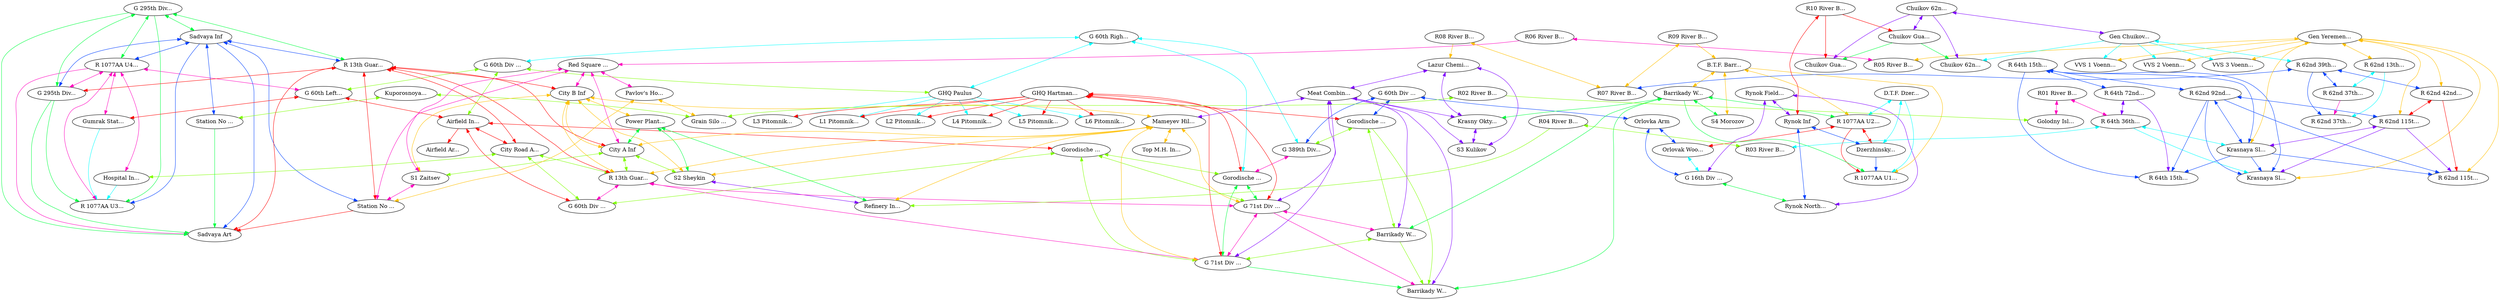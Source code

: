 graph x {
"S1 Zaitsev" [pos="0.402777777777778,-7.47222222222222",label="S1 Zaitsev"]
"S2 Sheykin" [pos="0.388888888888889,-2.04166666666667",label="S2 Sheykin"]
"S3 Kulikov" [pos="6.04166666666667,-6.91666666666667",label="S3 Kulikov"]
"S4 Morozov" [pos="8.27777777777778,-1.95833333333333",label="S4 Morozov"]
"Gumrak Station Inf" [pos="0.388888888888889,-2.5",label="Gumrak Stat..."]
"R 1077AA U3 AA Bat" [pos="0.291666666666667,-3.26388888888889",label="R 1077AA U3..."]
"R 1077AA U4 Inf" [pos="0.319444444444444,-3.94444444444444",label="R 1077AA U4..."]
"G 295th Div A Inf" [pos="0.555555555555556,-4.55555555555556",label="G 295th Div..."]
"G 295th Div B Inf" [pos="1.08333333333333,-4.76388888888889",label="G 295th Div..."]
"Sadvaya Art" [pos="0.375,-5.06944444444444",label="Sadvaya Art"]
"Sadvaya Inf" [pos="0.597222222222222,-5.58333333333333",label="Sadvaya Inf"]
"Hospital Inf" [pos="1.31944444444444,-3.88888888888889",label="Hospital In..."]
"GHQ Paulus" [pos="1.18055555555556,-1.98611111111111",label="GHQ Paulus"]
"G 60th Right Div Arm" [pos="2.08333333333333,-2.27777777777778",label="G 60th Righ..."]
"G 60th Left Div Arm" [pos="0.958333333333333,-3.20833333333333",label="G 60th Left..."]
"G 60th Div Rear Arm" [pos="1.54166666666667,-2.875",label="G 60th Div ..."]
"Gorodische Fields Arm" [pos="2.45833333333333,-2.80555555555556",label="Gorodische ..."]
"Airfield Inf" [pos="1.63888888888889,-3.43055555555556",label="Airfield In..."]
"Airfield Art" [pos="1.84722222222222,-3.72222222222222",label="Airfield Ar..."]
"Gorodische Fields East Arm" [pos="2.69444444444444,-3.54166666666667",label="Gorodische ..."]
"City Road Arm" [pos="1.70833333333333,-4.84722222222222",label="City Road A..."]
"G 60th Div Front Arm" [pos="2.34722222222222,-4.41666666666667",label="G 60th Div ..."]
"G 389th Div Inf" [pos="2.80555555555556,-1.97222222222222",label="G 389th Div..."]
"G 60th Div Inf" [pos="3.80555555555556,-1.98611111111111",label="G 60th Div ..."]
"GHQ Hartmann Inf" [pos="3.33333333333333,-2.80555555555556",label="GHQ Hartman..."]
"Gorodische Woods Inf" [pos="3.86111111111111,-2.36111111111111",label="Gorodische ..."]
"G 71st Div U1 Inf" [pos="3.40277777777778,-3.26388888888889",label="G 71st Div ..."]
"G 71st Div U2 Inf" [pos="3.875,-3.58333333333333",label="G 71st Div ..."]
"Barrikady Woods Inf" [pos="4.75,-2.90277777777778",label="Barrikady W..."]
"Barrikady Woods Art" [pos="4.36111111111111,-3.19444444444444",label="Barrikady W..."]
"Orlovka Arm" [pos="4.69444444444444,-1.97222222222222",label="Orlovka Arm"]
"G 16th Div Arm" [pos="6.06944444444444,-1.90277777777778",label="G 16th Div ..."]
"Orlovak Woods Arm" [pos="5.43055555555556,-2.27777777777778",label="Orlovak Woo..."]
"R 1077AA U1 AA Bat" [pos="5.79166666666667,-2.51388888888889",label="R 1077AA U1..."]
"R 1077AA U2 Inf" [pos="6.09722222222222,-2.80555555555556",label="R 1077AA U2..."]
"Rynok North Inf" [pos="7.51388888888889,-1.90277777777778",label="Rynok North..."]
"Rynok Fields Inf" [pos="7.02777777777778,-2.34722222222222",label="Rynok Field..."]
"Rynok Inf" [pos="8.27777777777778,-2.51388888888889",label="Rynok Inf"]
"Dzerzhinsky North Inf" [pos="7.08333333333333,-2.88888888888889",label="Dzerzhinsky..."]
"Station No 2 Inf" [pos="0.208333333333333,-5.98611111111111",label="Station No ..."]
"Kuporosnoya Inf" [pos="0.708333333333333,-7",label="Kuporosnoya..."]
"Grain Silo Inf" [pos="1.22222222222222,-6.58333333333333",label="Grain Silo ..."]
"R 13th Guards Rifle Div A Inf" [pos="1.27777777777778,-5.125",label="R 13th Guar..."]
"R 13th Guards Rifle Div B Inf" [pos="2.90277777777778,-4.05555555555556",label="R 13th Guar..."]
"Station No 1 Inf" [pos="1.59722222222222,-5.66666666666667",label="Station No ..."]
"City A Inf" [pos="2.56944444444444,-5.15277777777778",label="City A Inf"]
"City B Inf" [pos="2.77777777777778,-5.47222222222222",label="City B Inf"]
"Pavlov's House Inf" [pos="1.79166666666667,-6.38888888888889",label="Pavlov's Ho..."]
"Red Square Inf" [pos="2.66666666666667,-6.15277777777778",label="Red Square ..."]
"Power Plant Inf" [pos="3.45833333333333,-5.73611111111111",label="Power Plant..."]
"Refinery Inf" [pos="3.95833333333333,-5.125",label="Refinery In..."]
"Meat Combine Inf" [pos="4.44444444444444,-3.76388888888889",label="Meat Combin..."]
"Barrikady West Inf" [pos="5.33333333333333,-3.31944444444444",label="Barrikady W..."]
"Lazur Chemical Plant Inf" [pos="4.69444444444444,-4.36111111111111",label="Lazur Chemi..."]
"Krasny Oktyabr Inf" [pos="5.36111111111111,-4.18055555555556",label="Krasny Okty..."]
"B.T.F. Barrikady Tractor Factory Inf" [pos="6.04166666666667,-3.76388888888889",label="B.T.F. Barr..."]
"D.T.F. Dzerzhinsky Tyre Factory Inf" [pos="6.63888888888889,-3.20833333333333",label="D.T.F. Dzer..."]
"Mameyev Hill Inf" [pos="3.48611111111111,-4.77777777777778",label="Mameyev Hil..."]
"Top M.H. Inf" [pos="3.66666666666667,-4.34722222222222",label="Top M.H. In..."]
"Golodny Island" [pos="2.06944444444444,-7.47222222222222",label="Golodny Isl..."]
"Krasnaya Sloboda Inf" [pos="4.375,-6.875",label="Krasnaya Sl..."]
"Krasnaya Sloboda AA Bat" [pos="4.06944444444444,-7.11111111111111",label="Krasnaya Sl..."]
"R 64th 36th Div Inf" [pos="3.79166666666667,-7.65277777777778",label="R 64th 36th..."]
"R 64th 15th Div Inf" [pos="4.61111111111111,-7.375",label="R 64th 15th..."]
"R 64th 15th Div Art" [pos="4.58333333333333,-7.98611111111111",label="R 64th 15th..."]
"R 64th 72nd Div Inf" [pos="3.72222222222222,-8.01388888888889",label="R 64th 72nd..."]
"R 62nd 13th Div Inf" [pos="4.68055555555556,-6",label="R 62nd 13th..."]
"R 62nd 37th Div Inf" [pos="5.97222222222222,-5.09722222222222",label="R 62nd 37th..."]
"R 62nd 37th Div AA Bat" [pos="5.88888888888889,-5.5",label="R 62nd 37th..."]
"R 62nd 39th Div Inf" [pos="6.98611111111111,-5.15277777777778",label="R 62nd 39th..."]
"Gen Yeremenko Inf" [pos="5.80555555555556,-6.01388888888889",label="Gen Yeremen..."]
"R 62nd 42nd Div Inf" [pos="6.69444444444444,-5.56944444444444",label="R 62nd 42nd..."]
"R 62nd 115th Div Inf" [pos="5.54166666666667,-6.45833333333333",label="R 62nd 115t..."]
"R 62nd 115th Div Art" [pos="6.26388888888889,-6.45833333333333",label="R 62nd 115t..."]
"R 62nd 92nd Div Inf" [pos="5.55555555555556,-7",label="R 62nd 92nd..."]
"Chuikov Guards AA Bat" [pos="6.70833333333333,-4.04166666666667",label="Chuikov Gua..."]
"Chuikov Guards Inf" [pos="7.94444444444444,-3.5",label="Chuikov Gua..."]
"Chuikov 62nd Art" [pos="7.20833333333333,-4.36111111111111",label="Chuikov 62n..."]
"Chuikov 62nd Inf" [pos="8.06944444444444,-3.875",label="Chuikov 62n..."]
"Gen Chuikov Inf" [pos="8.30555555555556,-4.97222222222222",label="Gen Chuikov..."]
"R01 River Boat" [pos="2.86111111111111,-7.45833333333333",label="R01 River B..."]
"R02 River Boat" [pos="1.36111111111111,-7.375",label="R02 River B..."]
"R03 River Boat" [pos="3.19444444444444,-7.04166666666667",label="R03 River B..."]
"R04 River Boat" [pos="3.625,-6.23611111111111",label="R04 River B..."]
"R05 River Boat" [pos="3.75,-6.75",label="R05 River B..."]
"R06 River Boat" [pos="3.18055555555556,-6.68055555555556",label="R06 River B..."]
"R07 River Boat" [pos="6.33333333333333,-4.68055555555556",label="R07 River B..."]
"R08 River Boat" [pos="5.16666666666667,-4.93055555555556",label="R08 River B..."]
"R09 River Boat" [pos="5.44444444444444,-4.66666666666667",label="R09 River B..."]
"R10 River Boat" [pos="8.29166666666667,-3.06944444444444",label="R10 River B..."]
"L1 Pitomnik Luftwaffe" [pos="0.305555555555556,-1.27777777777778",label="L1 Pitomnik..."]
"L2 Pitomnik Luftwaffe" [pos="0.666666666666667,-0.472222222222222",label="L2 Pitomnik..."]
"L3 Pitomnik Luftwaffe" [pos="1.44444444444444,-0.625",label="L3 Pitomnik..."]
"L4 Pitomnik Luftwaffe" [pos="1.06944444444444,-0.861111111111111",label="L4 Pitomnik..."]
"L5 Pitomnik Luftwaffe" [pos="1.31944444444444,-1.15277777777778",label="L5 Pitomnik..."]
"L6 Pitomnik Luftwaffe" [pos="1.56944444444444,-1.5",label="L6 Pitomnik..."]
"VVS 1 Voenno Vozdushnye Sily" [pos="7.97222222222222,-5.40277777777778",label="VVS 1 Voenn..."]
"VVS 2 Voenno Vozdushnye Sily" [pos="8.29166666666667,-5.83333333333333",label="VVS 2 Voenn..."]
"VVS 3 Voenno Vozdushnye Sily" [pos="7.44444444444444,-5.69444444444444",label="VVS 3 Voenn..."]
"B.T.F. Barrikady Tractor Factory Inf" -- "Barrikady West Inf" [dir="both",color="0.125,1,1"]
"B.T.F. Barrikady Tractor Factory Inf" -- "R 1077AA U1 AA Bat" [dir="forward",color="0.125,1,1"]
"B.T.F. Barrikady Tractor Factory Inf" -- "S4 Morozov" [dir="both",color="0.125,1,1"]
"B.T.F. Barrikady Tractor Factory Inf" -- "R 1077AA U2 Inf" [dir="both",color="0.125,1,1"]
"Kuporosnoya Inf" -- "Station No 2 Inf" [dir="both",color="0.25,1,1"]
"Kuporosnoya Inf" -- "Grain Silo Inf" [dir="both",color="0.25,1,1"]
"G 295th Div A Inf" -- "Sadvaya Art" [dir="forward",color="0.375,1,1"]
"G 295th Div A Inf" -- "R 1077AA U4 Inf" [dir="both",color="0.375,1,1"]
"G 295th Div A Inf" -- "R 13th Guards Rifle Div A Inf" [dir="both",color="0.375,1,1"]
"G 295th Div A Inf" -- "Sadvaya Inf" [dir="both",color="0.375,1,1"]
"G 295th Div A Inf" -- "R 1077AA U3 AA Bat" [dir="forward",color="0.375,1,1"]
"G 295th Div A Inf" -- "G 295th Div B Inf" [dir="both",color="0.375,1,1"]
"D.T.F. Dzerzhinsky Tyre Factory Inf" -- "R 1077AA U1 AA Bat" [dir="forward",color="0.5,1,1"]
"D.T.F. Dzerzhinsky Tyre Factory Inf" -- "R 1077AA U2 Inf" [dir="both",color="0.5,1,1"]
"D.T.F. Dzerzhinsky Tyre Factory Inf" -- "Dzerzhinsky North Inf" [dir="both",color="0.5,1,1"]
"G 60th Div Inf" -- "G 389th Div Inf" [dir="both",color="0.625,1,1"]
"G 60th Div Inf" -- "Orlovka Arm" [dir="both",color="0.625,1,1"]
"G 60th Div Inf" -- "Gorodische Woods Inf" [dir="both",color="0.625,1,1"]
"Lazur Chemical Plant Inf" -- "Krasny Oktyabr Inf" [dir="both",color="0.75,1,1"]
"Lazur Chemical Plant Inf" -- "Meat Combine Inf" [dir="both",color="0.75,1,1"]
"Lazur Chemical Plant Inf" -- "S3 Kulikov" [dir="both",color="0.75,1,1"]
"Red Square Inf" -- "City A Inf" [dir="both",color="0.875,1,1"]
"Red Square Inf" -- "City B Inf" [dir="both",color="0.875,1,1"]
"Red Square Inf" -- "Station No 1 Inf" [dir="both",color="0.875,1,1"]
"Red Square Inf" -- "Pavlov's House Inf" [dir="both",color="0.875,1,1"]
"Red Square Inf" -- "S1 Zaitsev" [dir="both",color="0.875,1,1"]
"GHQ Hartmann Inf" -- "G 71st Div U2 Inf" [dir="both",color="1,1,1"]
"GHQ Hartmann Inf" -- "L1 Pitomnik Luftwaffe" [dir="forward",color="1,1,1"]
"GHQ Hartmann Inf" -- "Gorodische Fields Arm" [dir="both",color="1,1,1"]
"GHQ Hartmann Inf" -- "Gorodische Woods Inf" [dir="both",color="1,1,1"]
"GHQ Hartmann Inf" -- "L6 Pitomnik Luftwaffe" [dir="forward",color="1,1,1"]
"GHQ Hartmann Inf" -- "L4 Pitomnik Luftwaffe" [dir="forward",color="1,1,1"]
"GHQ Hartmann Inf" -- "G 71st Div U1 Inf" [dir="both",color="1,1,1"]
"GHQ Hartmann Inf" -- "L2 Pitomnik Luftwaffe" [dir="forward",color="1,1,1"]
"GHQ Hartmann Inf" -- "L3 Pitomnik Luftwaffe" [dir="forward",color="1,1,1"]
"GHQ Hartmann Inf" -- "L5 Pitomnik Luftwaffe" [dir="forward",color="1,1,1"]
"R09 River Boat" -- "B.T.F. Barrikady Tractor Factory Inf" [dir="forward",color="0.125,1,1"]
"R09 River Boat" -- "R07 River Boat" [dir="both",color="0.125,1,1"]
"R04 River Boat" -- "R03 River Boat" [dir="both",color="0.25,1,1"]
"R04 River Boat" -- "Refinery Inf" [dir="forward",color="0.25,1,1"]
"Barrikady West Inf" -- "Krasny Oktyabr Inf" [dir="both",color="0.375,1,1"]
"Barrikady West Inf" -- "R 1077AA U1 AA Bat" [dir="forward",color="0.375,1,1"]
"Barrikady West Inf" -- "S4 Morozov" [dir="both",color="0.375,1,1"]
"Barrikady West Inf" -- "R 1077AA U2 Inf" [dir="both",color="0.375,1,1"]
"Barrikady West Inf" -- "Barrikady Woods Art" [dir="forward",color="0.375,1,1"]
"Barrikady West Inf" -- "Barrikady Woods Inf" [dir="both",color="0.375,1,1"]
"G 60th Right Div Arm" -- "G 389th Div Inf" [dir="both",color="0.5,1,1"]
"G 60th Right Div Arm" -- "G 60th Div Rear Arm" [dir="both",color="0.5,1,1"]
"G 60th Right Div Arm" -- "GHQ Paulus" [dir="both",color="0.5,1,1"]
"G 60th Right Div Arm" -- "Gorodische Fields Arm" [dir="both",color="0.5,1,1"]
"R 64th 15th Div Inf" -- "Krasnaya Sloboda AA Bat" [dir="forward",color="0.625,1,1"]
"R 64th 15th Div Inf" -- "Krasnaya Sloboda Inf" [dir="both",color="0.625,1,1"]
"R 64th 15th Div Inf" -- "R 64th 15th Div Art" [dir="forward",color="0.625,1,1"]
"R 64th 15th Div Inf" -- "R 64th 72nd Div Inf" [dir="both",color="0.625,1,1"]
"R 64th 15th Div Inf" -- "R 62nd 92nd Div Inf" [dir="both",color="0.625,1,1"]
"Chuikov 62nd Inf" -- "Chuikov Guards AA Bat" [dir="forward",color="0.75,1,1"]
"Chuikov 62nd Inf" -- "Gen Chuikov Inf" [dir="both",color="0.75,1,1"]
"Chuikov 62nd Inf" -- "Chuikov Guards Inf" [dir="both",color="0.75,1,1"]
"Chuikov 62nd Inf" -- "Chuikov 62nd Art" [dir="forward",color="0.75,1,1"]
"R06 River Boat" -- "R05 River Boat" [dir="both",color="0.875,1,1"]
"R06 River Boat" -- "Red Square Inf" [dir="forward",color="0.875,1,1"]
"R10 River Boat" -- "Chuikov Guards AA Bat" [dir="forward",color="1,1,1"]
"R10 River Boat" -- "Rynok Inf" [dir="both",color="1,1,1"]
"R10 River Boat" -- "Chuikov Guards Inf" [dir="forward",color="1,1,1"]
"R08 River Boat" -- "Lazur Chemical Plant Inf" [dir="forward",color="0.125,1,1"]
"R08 River Boat" -- "R07 River Boat" [dir="both",color="0.125,1,1"]
"G 60th Div Rear Arm" -- "Airfield Inf" [dir="both",color="0.25,1,1"]
"G 60th Div Rear Arm" -- "GHQ Paulus" [dir="both",color="0.25,1,1"]
"G 60th Div Rear Arm" -- "G 60th Left Div Arm" [dir="both",color="0.25,1,1"]
"Chuikov Guards Inf" -- "Chuikov Guards AA Bat" [dir="forward",color="0.375,1,1"]
"Chuikov Guards Inf" -- "Chuikov 62nd Art" [dir="forward",color="0.375,1,1"]
"GHQ Paulus" -- "L1 Pitomnik Luftwaffe" [dir="forward",color="0.5,1,1"]
"GHQ Paulus" -- "L2 Pitomnik Luftwaffe" [dir="forward",color="0.5,1,1"]
"GHQ Paulus" -- "L3 Pitomnik Luftwaffe" [dir="forward",color="0.5,1,1"]
"GHQ Paulus" -- "L6 Pitomnik Luftwaffe" [dir="forward",color="0.5,1,1"]
"GHQ Paulus" -- "L5 Pitomnik Luftwaffe" [dir="forward",color="0.5,1,1"]
"GHQ Paulus" -- "L4 Pitomnik Luftwaffe" [dir="forward",color="0.5,1,1"]
"Sadvaya Inf" -- "Station No 1 Inf" [dir="both",color="0.625,1,1"]
"Sadvaya Inf" -- "G 295th Div B Inf" [dir="both",color="0.625,1,1"]
"Sadvaya Inf" -- "R 1077AA U4 Inf" [dir="both",color="0.625,1,1"]
"Sadvaya Inf" -- "Sadvaya Art" [dir="forward",color="0.625,1,1"]
"Sadvaya Inf" -- "R 13th Guards Rifle Div A Inf" [dir="both",color="0.625,1,1"]
"Sadvaya Inf" -- "Station No 2 Inf" [dir="both",color="0.625,1,1"]
"Sadvaya Inf" -- "R 1077AA U3 AA Bat" [dir="forward",color="0.625,1,1"]
"Rynok Fields Inf" -- "Rynok Inf" [dir="both",color="0.75,1,1"]
"Rynok Fields Inf" -- "Rynok North Inf" [dir="both",color="0.75,1,1"]
"Rynok Fields Inf" -- "G 16th Div Arm" [dir="both",color="0.75,1,1"]
"R 1077AA U4 Inf" -- "Hospital Inf" [dir="both",color="0.875,1,1"]
"R 1077AA U4 Inf" -- "G 295th Div B Inf" [dir="both",color="0.875,1,1"]
"R 1077AA U4 Inf" -- "G 60th Left Div Arm" [dir="both",color="0.875,1,1"]
"R 1077AA U4 Inf" -- "Sadvaya Art" [dir="forward",color="0.875,1,1"]
"R 1077AA U4 Inf" -- "Gumrak Station Inf" [dir="both",color="0.875,1,1"]
"R 1077AA U4 Inf" -- "R 1077AA U3 AA Bat" [dir="both",color="0.875,1,1"]
"R 13th Guards Rifle Div A Inf" -- "Station No 1 Inf" [dir="both",color="1,1,1"]
"R 13th Guards Rifle Div A Inf" -- "City Road Arm" [dir="both",color="1,1,1"]
"R 13th Guards Rifle Div A Inf" -- "G 295th Div B Inf" [dir="both",color="1,1,1"]
"R 13th Guards Rifle Div A Inf" -- "Sadvaya Art" [dir="forward",color="1,1,1"]
"R 13th Guards Rifle Div A Inf" -- "City A Inf" [dir="both",color="1,1,1"]
"R 13th Guards Rifle Div A Inf" -- "R 13th Guards Rifle Div B Inf" [dir="both",color="1,1,1"]
"R 13th Guards Rifle Div A Inf" -- "City B Inf" [dir="both",color="1,1,1"]
"City B Inf" -- "City A Inf" [dir="both",color="0.125,1,1"]
"City B Inf" -- "Mameyev Hill Inf" [dir="both",color="0.125,1,1"]
"City B Inf" -- "R 13th Guards Rifle Div B Inf" [dir="both",color="0.125,1,1"]
"City B Inf" -- "S2 Sheykin" [dir="both",color="0.125,1,1"]
"City B Inf" -- "Power Plant Inf" [dir="both",color="0.125,1,1"]
"City B Inf" -- "S1 Zaitsev" [dir="both",color="0.125,1,1"]
"R02 River Boat" -- "Golodny Island" [dir="forward",color="0.25,1,1"]
"R02 River Boat" -- "Grain Silo Inf" [dir="both",color="0.25,1,1"]
"Power Plant Inf" -- "City A Inf" [dir="both",color="0.375,1,1"]
"Power Plant Inf" -- "Refinery Inf" [dir="both",color="0.375,1,1"]
"Power Plant Inf" -- "S2 Sheykin" [dir="both",color="0.375,1,1"]
"Gen Chuikov Inf" -- "R 62nd 39th Div Inf" [dir="both",color="0.5,1,1"]
"Gen Chuikov Inf" -- "Chuikov 62nd Art" [dir="forward",color="0.5,1,1"]
"Gen Chuikov Inf" -- "VVS 1 Voenno Vozdushnye Sily" [dir="forward",color="0.5,1,1"]
"Gen Chuikov Inf" -- "VVS 2 Voenno Vozdushnye Sily" [dir="forward",color="0.5,1,1"]
"Gen Chuikov Inf" -- "VVS 3 Voenno Vozdushnye Sily" [dir="forward",color="0.5,1,1"]
"Rynok Inf" -- "Rynok North Inf" [dir="both",color="0.625,1,1"]
"Rynok Inf" -- "Dzerzhinsky North Inf" [dir="both",color="0.625,1,1"]
"Meat Combine Inf" -- "G 71st Div U2 Inf" [dir="both",color="0.75,1,1"]
"Meat Combine Inf" -- "S3 Kulikov" [dir="both",color="0.75,1,1"]
"Meat Combine Inf" -- "Barrikady Woods Inf" [dir="both",color="0.75,1,1"]
"Meat Combine Inf" -- "G 71st Div U1 Inf" [dir="both",color="0.75,1,1"]
"Meat Combine Inf" -- "Krasny Oktyabr Inf" [dir="both",color="0.75,1,1"]
"Meat Combine Inf" -- "Mameyev Hill Inf" [dir="both",color="0.75,1,1"]
"Meat Combine Inf" -- "Barrikady Woods Art" [dir="forward",color="0.75,1,1"]
"R01 River Boat" -- "Golodny Island" [dir="both",color="0.875,1,1"]
"R01 River Boat" -- "R 64th 36th Div Inf" [dir="both",color="0.875,1,1"]
"G 60th Left Div Arm" -- "Airfield Inf" [dir="both",color="1,1,1"]
"G 60th Left Div Arm" -- "Gumrak Station Inf" [dir="both",color="1,1,1"]
"Mameyev Hill Inf" -- "Refinery Inf" [dir="both",color="0.125,1,1"]
"Mameyev Hill Inf" -- "G 71st Div U2 Inf" [dir="both",color="0.125,1,1"]
"Mameyev Hill Inf" -- "G 71st Div U1 Inf" [dir="both",color="0.125,1,1"]
"Mameyev Hill Inf" -- "City A Inf" [dir="both",color="0.125,1,1"]
"Mameyev Hill Inf" -- "R 13th Guards Rifle Div B Inf" [dir="both",color="0.125,1,1"]
"Mameyev Hill Inf" -- "S2 Sheykin" [dir="both",color="0.125,1,1"]
"Mameyev Hill Inf" -- "Top M.H. Inf" [dir="both",color="0.125,1,1"]
"City A Inf" -- "R 13th Guards Rifle Div B Inf" [dir="both",color="0.25,1,1"]
"City A Inf" -- "S2 Sheykin" [dir="both",color="0.25,1,1"]
"City A Inf" -- "S1 Zaitsev" [dir="both",color="0.25,1,1"]
"Station No 2 Inf" -- "Sadvaya Art" [dir="forward",color="0.375,1,1"]
"Gumrak Station Inf" -- "R 1077AA U3 AA Bat" [dir="forward",color="0.5,1,1"]
"Orlovka Arm" -- "Orlovak Woods Arm" [dir="both",color="0.625,1,1"]
"Orlovka Arm" -- "G 16th Div Arm" [dir="both",color="0.625,1,1"]
"R 64th 72nd Div Inf" -- "R 64th 36th Div Inf" [dir="both",color="0.75,1,1"]
"R 64th 72nd Div Inf" -- "R 64th 15th Div Art" [dir="forward",color="0.75,1,1"]
"S1 Zaitsev" -- "Station No 1 Inf" [dir="both",color="0.875,1,1"]
"R 1077AA U2 Inf" -- "Orlovak Woods Arm" [dir="both",color="1,1,1"]
"R 1077AA U2 Inf" -- "R 1077AA U1 AA Bat" [dir="forward",color="1,1,1"]
"R 1077AA U2 Inf" -- "Dzerzhinsky North Inf" [dir="both",color="1,1,1"]
"Gen Yeremenko Inf" -- "R05 River Boat" [dir="both",color="0.125,1,1"]
"Gen Yeremenko Inf" -- "R 62nd 115th Div Art" [dir="forward",color="0.125,1,1"]
"Gen Yeremenko Inf" -- "R 62nd 115th Div Inf" [dir="both",color="0.125,1,1"]
"Gen Yeremenko Inf" -- "Krasnaya Sloboda AA Bat" [dir="forward",color="0.125,1,1"]
"Gen Yeremenko Inf" -- "R 62nd 13th Div Inf" [dir="both",color="0.125,1,1"]
"Gen Yeremenko Inf" -- "Krasnaya Sloboda Inf" [dir="both",color="0.125,1,1"]
"Gen Yeremenko Inf" -- "VVS 1 Voenno Vozdushnye Sily" [dir="forward",color="0.125,1,1"]
"Gen Yeremenko Inf" -- "VVS 2 Voenno Vozdushnye Sily" [dir="forward",color="0.125,1,1"]
"Gen Yeremenko Inf" -- "R 62nd 42nd Div Inf" [dir="both",color="0.125,1,1"]
"Gen Yeremenko Inf" -- "VVS 3 Voenno Vozdushnye Sily" [dir="forward",color="0.125,1,1"]
"Gorodische Woods Inf" -- "G 389th Div Inf" [dir="both",color="0.25,1,1"]
"Gorodische Woods Inf" -- "Barrikady Woods Art" [dir="forward",color="0.25,1,1"]
"Gorodische Woods Inf" -- "Barrikady Woods Inf" [dir="both",color="0.25,1,1"]
"G 295th Div B Inf" -- "Sadvaya Art" [dir="forward",color="0.375,1,1"]
"G 295th Div B Inf" -- "R 1077AA U3 AA Bat" [dir="forward",color="0.375,1,1"]
"Orlovak Woods Arm" -- "G 16th Div Arm" [dir="both",color="0.5,1,1"]
"R 62nd 39th Div Inf" -- "R 62nd 37th Div Inf" [dir="both",color="0.625,1,1"]
"R 62nd 39th Div Inf" -- "R 62nd 42nd Div Inf" [dir="both",color="0.625,1,1"]
"R 62nd 39th Div Inf" -- "R07 River Boat" [dir="both",color="0.625,1,1"]
"R 62nd 39th Div Inf" -- "R 62nd 37th Div AA Bat" [dir="forward",color="0.625,1,1"]
"S2 Sheykin" -- "Refinery Inf" [dir="both",color="0.75,1,1"]
"G 389th Div Inf" -- "Gorodische Fields Arm" [dir="both",color="0.875,1,1"]
"Airfield Inf" -- "City Road Arm" [dir="both",color="1,1,1"]
"Airfield Inf" -- "Gorodische Fields East Arm" [dir="both",color="1,1,1"]
"Airfield Inf" -- "G 60th Div Front Arm" [dir="both",color="1,1,1"]
"Airfield Inf" -- "Airfield Art" [dir="forward",color="1,1,1"]
"Gorodische Fields East Arm" -- "G 71st Div U1 Inf" [dir="both",color="0.25,1,1"]
"Gorodische Fields East Arm" -- "G 71st Div U2 Inf" [dir="both",color="0.25,1,1"]
"Gorodische Fields East Arm" -- "G 60th Div Front Arm" [dir="both",color="0.25,1,1"]
"Gorodische Fields East Arm" -- "Gorodische Fields Arm" [dir="both",color="0.25,1,1"]
"G 16th Div Arm" -- "Rynok North Inf" [dir="both",color="0.375,1,1"]
"R 64th 36th Div Inf" -- "Krasnaya Sloboda AA Bat" [dir="forward",color="0.5,1,1"]
"R 64th 36th Div Inf" -- "R03 River Boat" [dir="both",color="0.5,1,1"]
"R 64th 36th Div Inf" -- "Krasnaya Sloboda Inf" [dir="both",color="0.5,1,1"]
"R 62nd 92nd Div Inf" -- "R 62nd 115th Div Inf" [dir="both",color="0.625,1,1"]
"R 62nd 92nd Div Inf" -- "Krasnaya Sloboda AA Bat" [dir="forward",color="0.625,1,1"]
"R 62nd 92nd Div Inf" -- "Krasnaya Sloboda Inf" [dir="both",color="0.625,1,1"]
"R 62nd 92nd Div Inf" -- "R 64th 15th Div Art" [dir="forward",color="0.625,1,1"]
"R 62nd 92nd Div Inf" -- "R 62nd 115th Div Art" [dir="forward",color="0.625,1,1"]
"Krasny Oktyabr Inf" -- "S3 Kulikov" [dir="both",color="0.75,1,1"]
"R 62nd 42nd Div Inf" -- "R 62nd 115th Div Inf" [dir="both",color="1,1,1"]
"R 62nd 42nd Div Inf" -- "R 62nd 115th Div Art" [dir="forward",color="1,1,1"]
"City Road Arm" -- "R 13th Guards Rifle Div B Inf" [dir="both",color="0.25,1,1"]
"City Road Arm" -- "G 60th Div Front Arm" [dir="both",color="0.25,1,1"]
"City Road Arm" -- "Hospital Inf" [dir="both",color="0.25,1,1"]
"Gorodische Fields Arm" -- "G 71st Div U1 Inf" [dir="both",color="0.375,1,1"]
"Gorodische Fields Arm" -- "G 71st Div U2 Inf" [dir="both",color="0.375,1,1"]
"Hospital Inf" -- "R 1077AA U3 AA Bat" [dir="forward",color="0.5,1,1"]
"Dzerzhinsky North Inf" -- "R 1077AA U1 AA Bat" [dir="forward",color="0.625,1,1"]
"R 62nd 115th Div Inf" -- "Krasnaya Sloboda AA Bat" [dir="forward",color="0.75,1,1"]
"R 62nd 115th Div Inf" -- "Krasnaya Sloboda Inf" [dir="both",color="0.75,1,1"]
"R 62nd 115th Div Inf" -- "R 62nd 115th Div Art" [dir="forward",color="0.75,1,1"]
"R 13th Guards Rifle Div B Inf" -- "G 71st Div U2 Inf" [dir="both",color="0.875,1,1"]
"R 13th Guards Rifle Div B Inf" -- "G 71st Div U1 Inf" [dir="both",color="0.875,1,1"]
"R 13th Guards Rifle Div B Inf" -- "G 60th Div Front Arm" [dir="both",color="0.875,1,1"]
"Pavlov's House Inf" -- "Station No 1 Inf" [dir="both",color="0.125,1,1"]
"Pavlov's House Inf" -- "Grain Silo Inf" [dir="both",color="0.125,1,1"]
"G 71st Div U2 Inf" -- "G 71st Div U1 Inf" [dir="both",color="0.875,1,1"]
"G 71st Div U2 Inf" -- "Barrikady Woods Art" [dir="forward",color="0.875,1,1"]
"G 71st Div U2 Inf" -- "Barrikady Woods Inf" [dir="both",color="0.875,1,1"]
"Station No 1 Inf" -- "Sadvaya Art" [dir="forward",color="1,1,1"]
"Barrikady Woods Inf" -- "G 71st Div U1 Inf" [dir="both",color="0.25,1,1"]
"Barrikady Woods Inf" -- "Barrikady Woods Art" [dir="forward",color="0.25,1,1"]
"G 71st Div U1 Inf" -- "Barrikady Woods Art" [dir="forward",color="0.375,1,1"]
"R 62nd 13th Div Inf" -- "R 62nd 37th Div Inf" [dir="both",color="0.5,1,1"]
"R 62nd 13th Div Inf" -- "R 62nd 37th Div AA Bat" [dir="forward",color="0.5,1,1"]
"Krasnaya Sloboda Inf" -- "Krasnaya Sloboda AA Bat" [dir="forward",color="0.625,1,1"]
"Krasnaya Sloboda Inf" -- "R 64th 15th Div Art" [dir="forward",color="0.625,1,1"]
"Krasnaya Sloboda Inf" -- "R 62nd 115th Div Art" [dir="forward",color="0.625,1,1"]
"R 62nd 37th Div Inf" -- "R 62nd 37th Div AA Bat" [dir="forward",color="0.875,1,1"]
}
